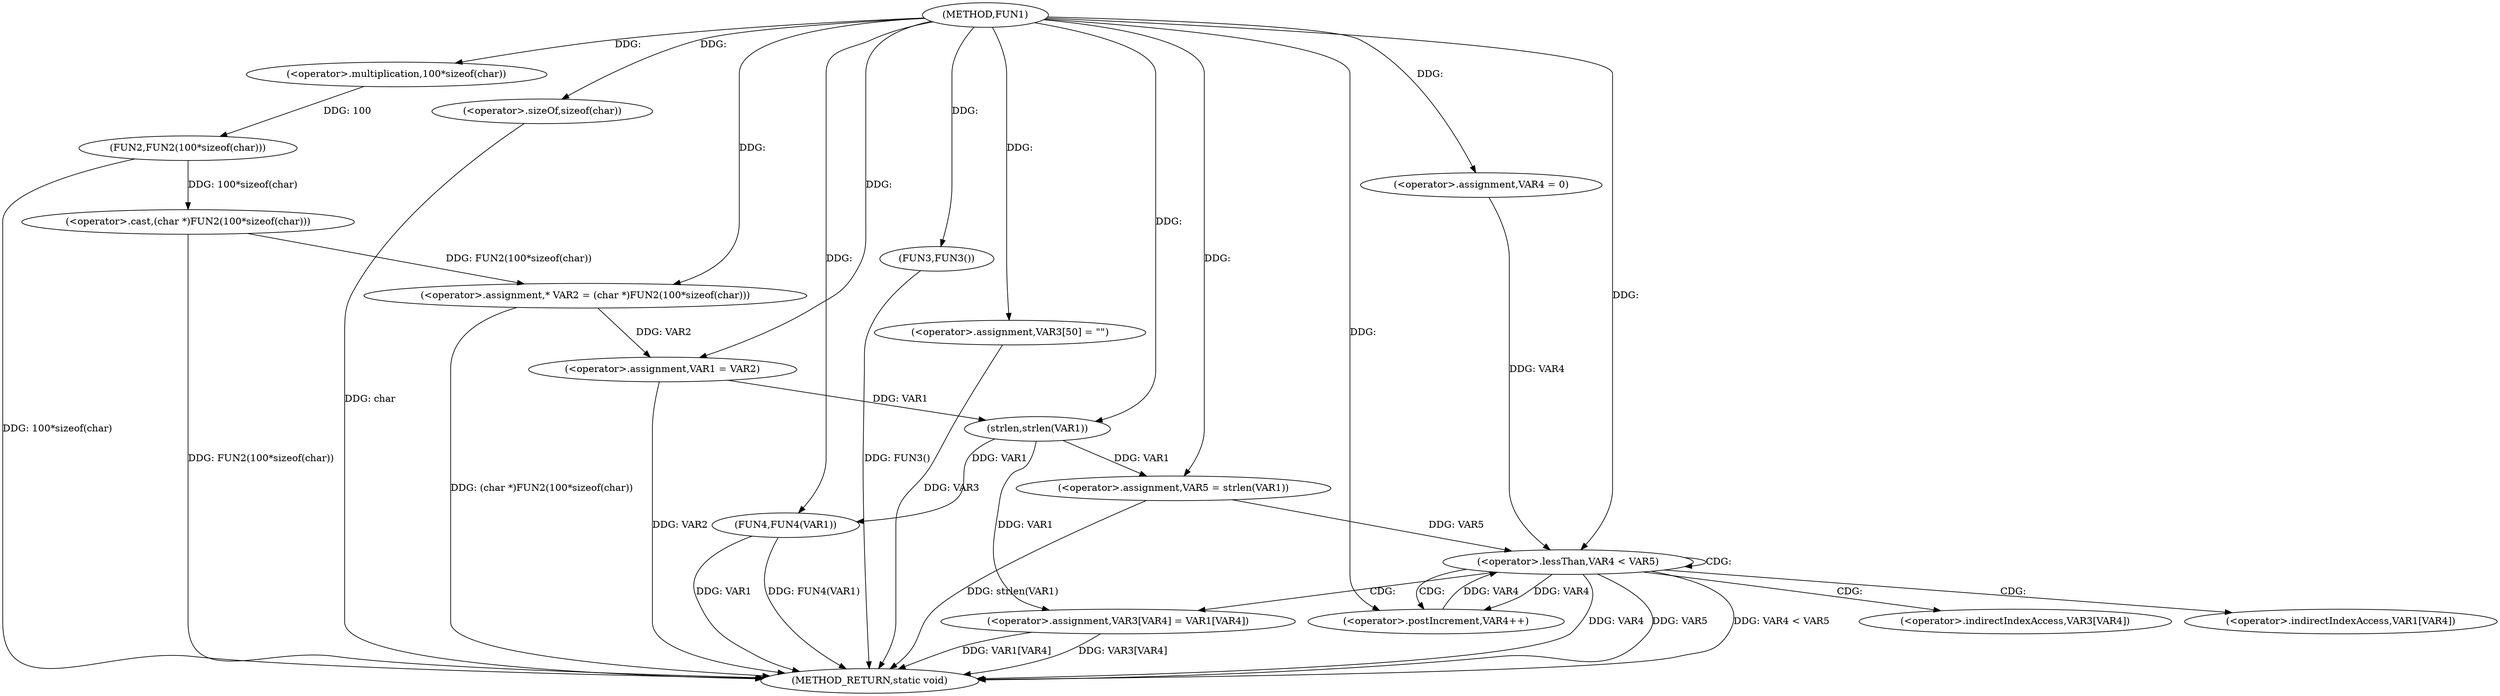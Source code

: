 digraph FUN1 {  
"1000100" [label = "(METHOD,FUN1)" ]
"1000149" [label = "(METHOD_RETURN,static void)" ]
"1000104" [label = "(<operator>.assignment,* VAR2 = (char *)FUN2(100*sizeof(char)))" ]
"1000106" [label = "(<operator>.cast,(char *)FUN2(100*sizeof(char)))" ]
"1000108" [label = "(FUN2,FUN2(100*sizeof(char)))" ]
"1000109" [label = "(<operator>.multiplication,100*sizeof(char))" ]
"1000111" [label = "(<operator>.sizeOf,sizeof(char))" ]
"1000113" [label = "(<operator>.assignment,VAR1 = VAR2)" ]
"1000117" [label = "(FUN3,FUN3())" ]
"1000121" [label = "(<operator>.assignment,VAR3[50] = \"\")" ]
"1000126" [label = "(<operator>.assignment,VAR5 = strlen(VAR1))" ]
"1000128" [label = "(strlen,strlen(VAR1))" ]
"1000131" [label = "(<operator>.assignment,VAR4 = 0)" ]
"1000134" [label = "(<operator>.lessThan,VAR4 < VAR5)" ]
"1000137" [label = "(<operator>.postIncrement,VAR4++)" ]
"1000140" [label = "(<operator>.assignment,VAR3[VAR4] = VAR1[VAR4])" ]
"1000147" [label = "(FUN4,FUN4(VAR1))" ]
"1000141" [label = "(<operator>.indirectIndexAccess,VAR3[VAR4])" ]
"1000144" [label = "(<operator>.indirectIndexAccess,VAR1[VAR4])" ]
  "1000117" -> "1000149"  [ label = "DDG: FUN3()"] 
  "1000106" -> "1000149"  [ label = "DDG: FUN2(100*sizeof(char))"] 
  "1000140" -> "1000149"  [ label = "DDG: VAR3[VAR4]"] 
  "1000147" -> "1000149"  [ label = "DDG: VAR1"] 
  "1000111" -> "1000149"  [ label = "DDG: char"] 
  "1000126" -> "1000149"  [ label = "DDG: strlen(VAR1)"] 
  "1000140" -> "1000149"  [ label = "DDG: VAR1[VAR4]"] 
  "1000134" -> "1000149"  [ label = "DDG: VAR4 < VAR5"] 
  "1000113" -> "1000149"  [ label = "DDG: VAR2"] 
  "1000134" -> "1000149"  [ label = "DDG: VAR4"] 
  "1000134" -> "1000149"  [ label = "DDG: VAR5"] 
  "1000121" -> "1000149"  [ label = "DDG: VAR3"] 
  "1000147" -> "1000149"  [ label = "DDG: FUN4(VAR1)"] 
  "1000104" -> "1000149"  [ label = "DDG: (char *)FUN2(100*sizeof(char))"] 
  "1000108" -> "1000149"  [ label = "DDG: 100*sizeof(char)"] 
  "1000106" -> "1000104"  [ label = "DDG: FUN2(100*sizeof(char))"] 
  "1000100" -> "1000104"  [ label = "DDG: "] 
  "1000108" -> "1000106"  [ label = "DDG: 100*sizeof(char)"] 
  "1000109" -> "1000108"  [ label = "DDG: 100"] 
  "1000100" -> "1000109"  [ label = "DDG: "] 
  "1000100" -> "1000111"  [ label = "DDG: "] 
  "1000104" -> "1000113"  [ label = "DDG: VAR2"] 
  "1000100" -> "1000113"  [ label = "DDG: "] 
  "1000100" -> "1000117"  [ label = "DDG: "] 
  "1000100" -> "1000121"  [ label = "DDG: "] 
  "1000128" -> "1000126"  [ label = "DDG: VAR1"] 
  "1000100" -> "1000126"  [ label = "DDG: "] 
  "1000113" -> "1000128"  [ label = "DDG: VAR1"] 
  "1000100" -> "1000128"  [ label = "DDG: "] 
  "1000100" -> "1000131"  [ label = "DDG: "] 
  "1000131" -> "1000134"  [ label = "DDG: VAR4"] 
  "1000137" -> "1000134"  [ label = "DDG: VAR4"] 
  "1000100" -> "1000134"  [ label = "DDG: "] 
  "1000126" -> "1000134"  [ label = "DDG: VAR5"] 
  "1000134" -> "1000137"  [ label = "DDG: VAR4"] 
  "1000100" -> "1000137"  [ label = "DDG: "] 
  "1000128" -> "1000140"  [ label = "DDG: VAR1"] 
  "1000128" -> "1000147"  [ label = "DDG: VAR1"] 
  "1000100" -> "1000147"  [ label = "DDG: "] 
  "1000134" -> "1000137"  [ label = "CDG: "] 
  "1000134" -> "1000141"  [ label = "CDG: "] 
  "1000134" -> "1000144"  [ label = "CDG: "] 
  "1000134" -> "1000140"  [ label = "CDG: "] 
  "1000134" -> "1000134"  [ label = "CDG: "] 
}
